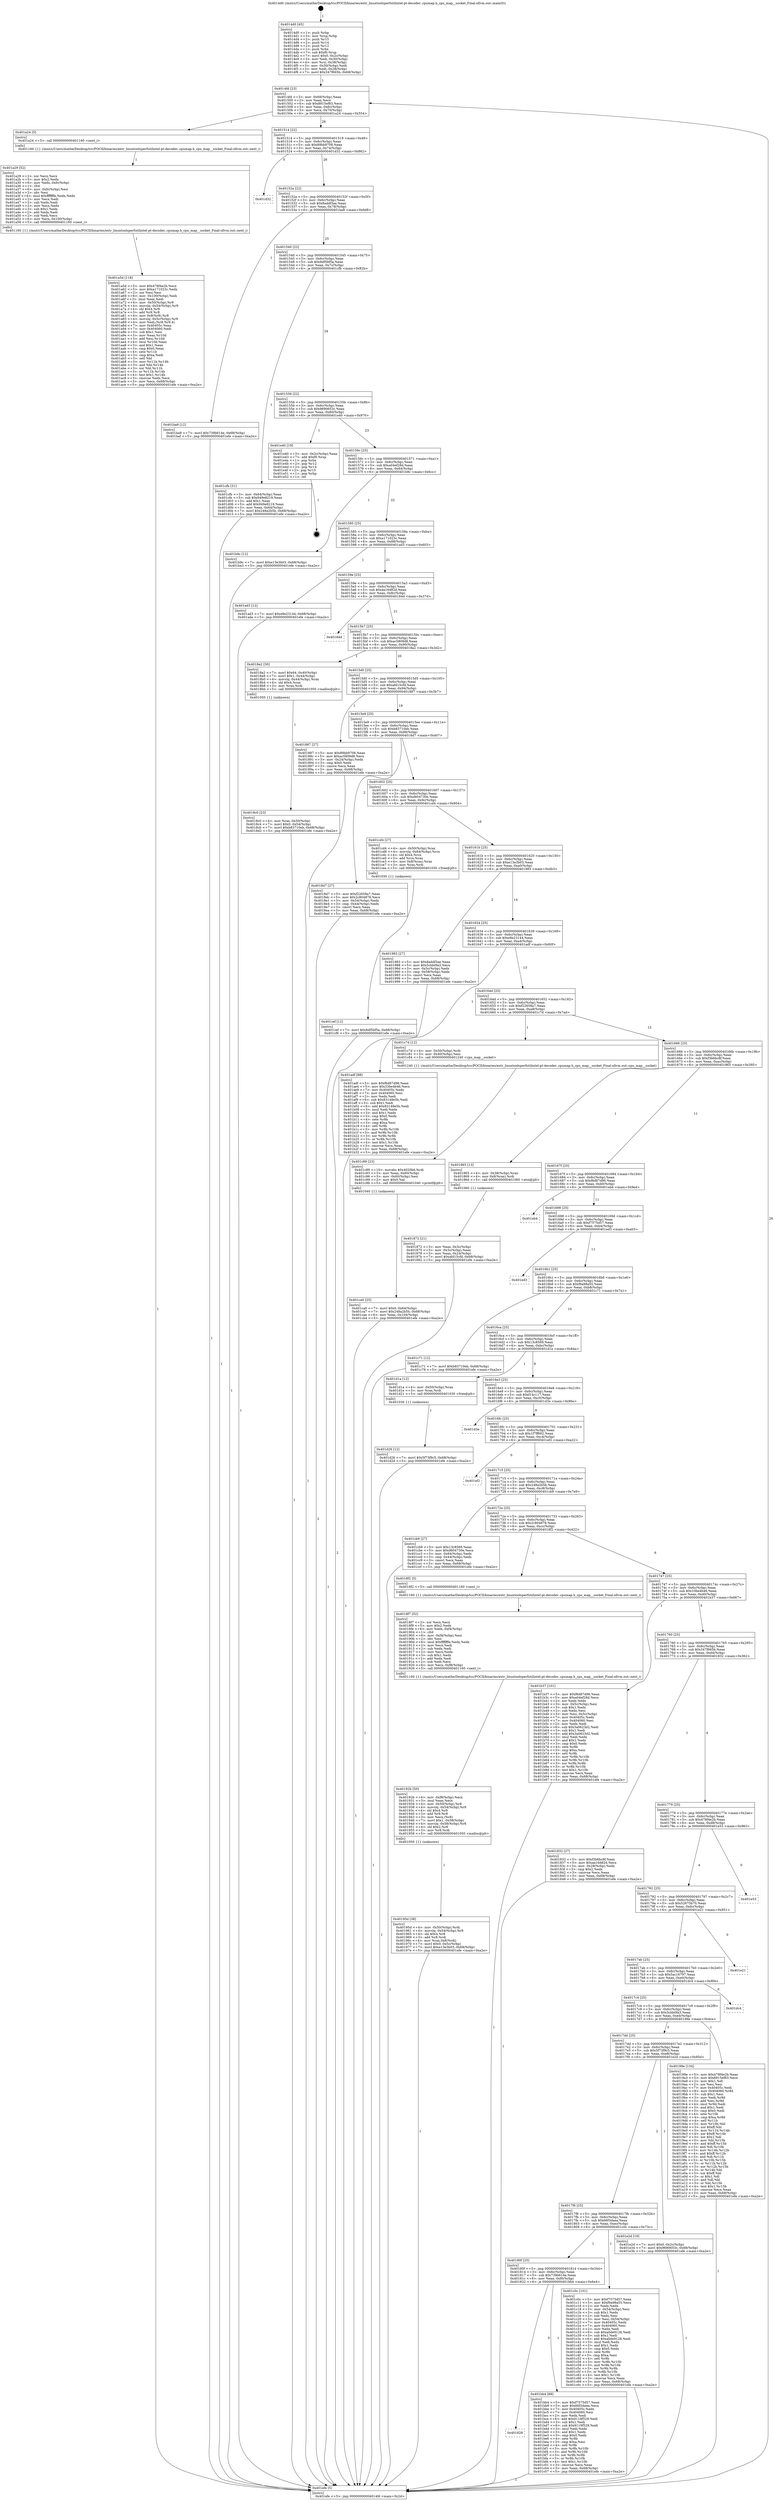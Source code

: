 digraph "0x4014d0" {
  label = "0x4014d0 (/mnt/c/Users/mathe/Desktop/tcc/POCII/binaries/extr_linuxtoolsperfutilintel-pt-decoder..cpumap.h_cpu_map__socket_Final-ollvm.out::main(0))"
  labelloc = "t"
  node[shape=record]

  Entry [label="",width=0.3,height=0.3,shape=circle,fillcolor=black,style=filled]
  "0x4014fd" [label="{
     0x4014fd [23]\l
     | [instrs]\l
     &nbsp;&nbsp;0x4014fd \<+3\>: mov -0x68(%rbp),%eax\l
     &nbsp;&nbsp;0x401500 \<+2\>: mov %eax,%ecx\l
     &nbsp;&nbsp;0x401502 \<+6\>: sub $0x8915ef83,%ecx\l
     &nbsp;&nbsp;0x401508 \<+3\>: mov %eax,-0x6c(%rbp)\l
     &nbsp;&nbsp;0x40150b \<+3\>: mov %ecx,-0x70(%rbp)\l
     &nbsp;&nbsp;0x40150e \<+6\>: je 0000000000401a24 \<main+0x554\>\l
  }"]
  "0x401a24" [label="{
     0x401a24 [5]\l
     | [instrs]\l
     &nbsp;&nbsp;0x401a24 \<+5\>: call 0000000000401160 \<next_i\>\l
     | [calls]\l
     &nbsp;&nbsp;0x401160 \{1\} (/mnt/c/Users/mathe/Desktop/tcc/POCII/binaries/extr_linuxtoolsperfutilintel-pt-decoder..cpumap.h_cpu_map__socket_Final-ollvm.out::next_i)\l
  }"]
  "0x401514" [label="{
     0x401514 [22]\l
     | [instrs]\l
     &nbsp;&nbsp;0x401514 \<+5\>: jmp 0000000000401519 \<main+0x49\>\l
     &nbsp;&nbsp;0x401519 \<+3\>: mov -0x6c(%rbp),%eax\l
     &nbsp;&nbsp;0x40151c \<+5\>: sub $0x89bb9708,%eax\l
     &nbsp;&nbsp;0x401521 \<+3\>: mov %eax,-0x74(%rbp)\l
     &nbsp;&nbsp;0x401524 \<+6\>: je 0000000000401d32 \<main+0x862\>\l
  }"]
  Exit [label="",width=0.3,height=0.3,shape=circle,fillcolor=black,style=filled,peripheries=2]
  "0x401d32" [label="{
     0x401d32\l
  }", style=dashed]
  "0x40152a" [label="{
     0x40152a [22]\l
     | [instrs]\l
     &nbsp;&nbsp;0x40152a \<+5\>: jmp 000000000040152f \<main+0x5f\>\l
     &nbsp;&nbsp;0x40152f \<+3\>: mov -0x6c(%rbp),%eax\l
     &nbsp;&nbsp;0x401532 \<+5\>: sub $0x8addf3ae,%eax\l
     &nbsp;&nbsp;0x401537 \<+3\>: mov %eax,-0x78(%rbp)\l
     &nbsp;&nbsp;0x40153a \<+6\>: je 0000000000401ba8 \<main+0x6d8\>\l
  }"]
  "0x401d26" [label="{
     0x401d26 [12]\l
     | [instrs]\l
     &nbsp;&nbsp;0x401d26 \<+7\>: movl $0x5f73f9c5,-0x68(%rbp)\l
     &nbsp;&nbsp;0x401d2d \<+5\>: jmp 0000000000401efe \<main+0xa2e\>\l
  }"]
  "0x401ba8" [label="{
     0x401ba8 [12]\l
     | [instrs]\l
     &nbsp;&nbsp;0x401ba8 \<+7\>: movl $0x739b614e,-0x68(%rbp)\l
     &nbsp;&nbsp;0x401baf \<+5\>: jmp 0000000000401efe \<main+0xa2e\>\l
  }"]
  "0x401540" [label="{
     0x401540 [22]\l
     | [instrs]\l
     &nbsp;&nbsp;0x401540 \<+5\>: jmp 0000000000401545 \<main+0x75\>\l
     &nbsp;&nbsp;0x401545 \<+3\>: mov -0x6c(%rbp),%eax\l
     &nbsp;&nbsp;0x401548 \<+5\>: sub $0x8df5bf5a,%eax\l
     &nbsp;&nbsp;0x40154d \<+3\>: mov %eax,-0x7c(%rbp)\l
     &nbsp;&nbsp;0x401550 \<+6\>: je 0000000000401cfb \<main+0x82b\>\l
  }"]
  "0x401cef" [label="{
     0x401cef [12]\l
     | [instrs]\l
     &nbsp;&nbsp;0x401cef \<+7\>: movl $0x8df5bf5a,-0x68(%rbp)\l
     &nbsp;&nbsp;0x401cf6 \<+5\>: jmp 0000000000401efe \<main+0xa2e\>\l
  }"]
  "0x401cfb" [label="{
     0x401cfb [31]\l
     | [instrs]\l
     &nbsp;&nbsp;0x401cfb \<+3\>: mov -0x64(%rbp),%eax\l
     &nbsp;&nbsp;0x401cfe \<+5\>: sub $0x949e8219,%eax\l
     &nbsp;&nbsp;0x401d03 \<+3\>: add $0x1,%eax\l
     &nbsp;&nbsp;0x401d06 \<+5\>: add $0x949e8219,%eax\l
     &nbsp;&nbsp;0x401d0b \<+3\>: mov %eax,-0x64(%rbp)\l
     &nbsp;&nbsp;0x401d0e \<+7\>: movl $0x248a2b5b,-0x68(%rbp)\l
     &nbsp;&nbsp;0x401d15 \<+5\>: jmp 0000000000401efe \<main+0xa2e\>\l
  }"]
  "0x401556" [label="{
     0x401556 [22]\l
     | [instrs]\l
     &nbsp;&nbsp;0x401556 \<+5\>: jmp 000000000040155b \<main+0x8b\>\l
     &nbsp;&nbsp;0x40155b \<+3\>: mov -0x6c(%rbp),%eax\l
     &nbsp;&nbsp;0x40155e \<+5\>: sub $0x9690653c,%eax\l
     &nbsp;&nbsp;0x401563 \<+3\>: mov %eax,-0x80(%rbp)\l
     &nbsp;&nbsp;0x401566 \<+6\>: je 0000000000401e40 \<main+0x970\>\l
  }"]
  "0x401ca0" [label="{
     0x401ca0 [25]\l
     | [instrs]\l
     &nbsp;&nbsp;0x401ca0 \<+7\>: movl $0x0,-0x64(%rbp)\l
     &nbsp;&nbsp;0x401ca7 \<+7\>: movl $0x248a2b5b,-0x68(%rbp)\l
     &nbsp;&nbsp;0x401cae \<+6\>: mov %eax,-0x104(%rbp)\l
     &nbsp;&nbsp;0x401cb4 \<+5\>: jmp 0000000000401efe \<main+0xa2e\>\l
  }"]
  "0x401e40" [label="{
     0x401e40 [19]\l
     | [instrs]\l
     &nbsp;&nbsp;0x401e40 \<+3\>: mov -0x2c(%rbp),%eax\l
     &nbsp;&nbsp;0x401e43 \<+7\>: add $0xf0,%rsp\l
     &nbsp;&nbsp;0x401e4a \<+1\>: pop %rbx\l
     &nbsp;&nbsp;0x401e4b \<+2\>: pop %r12\l
     &nbsp;&nbsp;0x401e4d \<+2\>: pop %r14\l
     &nbsp;&nbsp;0x401e4f \<+2\>: pop %r15\l
     &nbsp;&nbsp;0x401e51 \<+1\>: pop %rbp\l
     &nbsp;&nbsp;0x401e52 \<+1\>: ret\l
  }"]
  "0x40156c" [label="{
     0x40156c [25]\l
     | [instrs]\l
     &nbsp;&nbsp;0x40156c \<+5\>: jmp 0000000000401571 \<main+0xa1\>\l
     &nbsp;&nbsp;0x401571 \<+3\>: mov -0x6c(%rbp),%eax\l
     &nbsp;&nbsp;0x401574 \<+5\>: sub $0xa04ef28d,%eax\l
     &nbsp;&nbsp;0x401579 \<+6\>: mov %eax,-0x84(%rbp)\l
     &nbsp;&nbsp;0x40157f \<+6\>: je 0000000000401b9c \<main+0x6cc\>\l
  }"]
  "0x401c89" [label="{
     0x401c89 [23]\l
     | [instrs]\l
     &nbsp;&nbsp;0x401c89 \<+10\>: movabs $0x4020b6,%rdi\l
     &nbsp;&nbsp;0x401c93 \<+3\>: mov %eax,-0x60(%rbp)\l
     &nbsp;&nbsp;0x401c96 \<+3\>: mov -0x60(%rbp),%esi\l
     &nbsp;&nbsp;0x401c99 \<+2\>: mov $0x0,%al\l
     &nbsp;&nbsp;0x401c9b \<+5\>: call 0000000000401040 \<printf@plt\>\l
     | [calls]\l
     &nbsp;&nbsp;0x401040 \{1\} (unknown)\l
  }"]
  "0x401b9c" [label="{
     0x401b9c [12]\l
     | [instrs]\l
     &nbsp;&nbsp;0x401b9c \<+7\>: movl $0xe13e3b03,-0x68(%rbp)\l
     &nbsp;&nbsp;0x401ba3 \<+5\>: jmp 0000000000401efe \<main+0xa2e\>\l
  }"]
  "0x401585" [label="{
     0x401585 [25]\l
     | [instrs]\l
     &nbsp;&nbsp;0x401585 \<+5\>: jmp 000000000040158a \<main+0xba\>\l
     &nbsp;&nbsp;0x40158a \<+3\>: mov -0x6c(%rbp),%eax\l
     &nbsp;&nbsp;0x40158d \<+5\>: sub $0xa171023c,%eax\l
     &nbsp;&nbsp;0x401592 \<+6\>: mov %eax,-0x88(%rbp)\l
     &nbsp;&nbsp;0x401598 \<+6\>: je 0000000000401ad3 \<main+0x603\>\l
  }"]
  "0x401828" [label="{
     0x401828\l
  }", style=dashed]
  "0x401ad3" [label="{
     0x401ad3 [12]\l
     | [instrs]\l
     &nbsp;&nbsp;0x401ad3 \<+7\>: movl $0xe9e23144,-0x68(%rbp)\l
     &nbsp;&nbsp;0x401ada \<+5\>: jmp 0000000000401efe \<main+0xa2e\>\l
  }"]
  "0x40159e" [label="{
     0x40159e [25]\l
     | [instrs]\l
     &nbsp;&nbsp;0x40159e \<+5\>: jmp 00000000004015a3 \<main+0xd3\>\l
     &nbsp;&nbsp;0x4015a3 \<+3\>: mov -0x6c(%rbp),%eax\l
     &nbsp;&nbsp;0x4015a6 \<+5\>: sub $0xaa16d82d,%eax\l
     &nbsp;&nbsp;0x4015ab \<+6\>: mov %eax,-0x8c(%rbp)\l
     &nbsp;&nbsp;0x4015b1 \<+6\>: je 000000000040184d \<main+0x37d\>\l
  }"]
  "0x401bb4" [label="{
     0x401bb4 [88]\l
     | [instrs]\l
     &nbsp;&nbsp;0x401bb4 \<+5\>: mov $0xf7575d57,%eax\l
     &nbsp;&nbsp;0x401bb9 \<+5\>: mov $0x66f3daea,%ecx\l
     &nbsp;&nbsp;0x401bbe \<+7\>: mov 0x40405c,%edx\l
     &nbsp;&nbsp;0x401bc5 \<+7\>: mov 0x404060,%esi\l
     &nbsp;&nbsp;0x401bcc \<+2\>: mov %edx,%edi\l
     &nbsp;&nbsp;0x401bce \<+6\>: add $0x9119f529,%edi\l
     &nbsp;&nbsp;0x401bd4 \<+3\>: sub $0x1,%edi\l
     &nbsp;&nbsp;0x401bd7 \<+6\>: sub $0x9119f529,%edi\l
     &nbsp;&nbsp;0x401bdd \<+3\>: imul %edi,%edx\l
     &nbsp;&nbsp;0x401be0 \<+3\>: and $0x1,%edx\l
     &nbsp;&nbsp;0x401be3 \<+3\>: cmp $0x0,%edx\l
     &nbsp;&nbsp;0x401be6 \<+4\>: sete %r8b\l
     &nbsp;&nbsp;0x401bea \<+3\>: cmp $0xa,%esi\l
     &nbsp;&nbsp;0x401bed \<+4\>: setl %r9b\l
     &nbsp;&nbsp;0x401bf1 \<+3\>: mov %r8b,%r10b\l
     &nbsp;&nbsp;0x401bf4 \<+3\>: and %r9b,%r10b\l
     &nbsp;&nbsp;0x401bf7 \<+3\>: xor %r9b,%r8b\l
     &nbsp;&nbsp;0x401bfa \<+3\>: or %r8b,%r10b\l
     &nbsp;&nbsp;0x401bfd \<+4\>: test $0x1,%r10b\l
     &nbsp;&nbsp;0x401c01 \<+3\>: cmovne %ecx,%eax\l
     &nbsp;&nbsp;0x401c04 \<+3\>: mov %eax,-0x68(%rbp)\l
     &nbsp;&nbsp;0x401c07 \<+5\>: jmp 0000000000401efe \<main+0xa2e\>\l
  }"]
  "0x40184d" [label="{
     0x40184d\l
  }", style=dashed]
  "0x4015b7" [label="{
     0x4015b7 [25]\l
     | [instrs]\l
     &nbsp;&nbsp;0x4015b7 \<+5\>: jmp 00000000004015bc \<main+0xec\>\l
     &nbsp;&nbsp;0x4015bc \<+3\>: mov -0x6c(%rbp),%eax\l
     &nbsp;&nbsp;0x4015bf \<+5\>: sub $0xac5809d8,%eax\l
     &nbsp;&nbsp;0x4015c4 \<+6\>: mov %eax,-0x90(%rbp)\l
     &nbsp;&nbsp;0x4015ca \<+6\>: je 00000000004018a2 \<main+0x3d2\>\l
  }"]
  "0x40180f" [label="{
     0x40180f [25]\l
     | [instrs]\l
     &nbsp;&nbsp;0x40180f \<+5\>: jmp 0000000000401814 \<main+0x344\>\l
     &nbsp;&nbsp;0x401814 \<+3\>: mov -0x6c(%rbp),%eax\l
     &nbsp;&nbsp;0x401817 \<+5\>: sub $0x739b614e,%eax\l
     &nbsp;&nbsp;0x40181c \<+6\>: mov %eax,-0xf0(%rbp)\l
     &nbsp;&nbsp;0x401822 \<+6\>: je 0000000000401bb4 \<main+0x6e4\>\l
  }"]
  "0x4018a2" [label="{
     0x4018a2 [30]\l
     | [instrs]\l
     &nbsp;&nbsp;0x4018a2 \<+7\>: movl $0x64,-0x40(%rbp)\l
     &nbsp;&nbsp;0x4018a9 \<+7\>: movl $0x1,-0x44(%rbp)\l
     &nbsp;&nbsp;0x4018b0 \<+4\>: movslq -0x44(%rbp),%rax\l
     &nbsp;&nbsp;0x4018b4 \<+4\>: shl $0x4,%rax\l
     &nbsp;&nbsp;0x4018b8 \<+3\>: mov %rax,%rdi\l
     &nbsp;&nbsp;0x4018bb \<+5\>: call 0000000000401050 \<malloc@plt\>\l
     | [calls]\l
     &nbsp;&nbsp;0x401050 \{1\} (unknown)\l
  }"]
  "0x4015d0" [label="{
     0x4015d0 [25]\l
     | [instrs]\l
     &nbsp;&nbsp;0x4015d0 \<+5\>: jmp 00000000004015d5 \<main+0x105\>\l
     &nbsp;&nbsp;0x4015d5 \<+3\>: mov -0x6c(%rbp),%eax\l
     &nbsp;&nbsp;0x4015d8 \<+5\>: sub $0xafd15cfd,%eax\l
     &nbsp;&nbsp;0x4015dd \<+6\>: mov %eax,-0x94(%rbp)\l
     &nbsp;&nbsp;0x4015e3 \<+6\>: je 0000000000401887 \<main+0x3b7\>\l
  }"]
  "0x401c0c" [label="{
     0x401c0c [101]\l
     | [instrs]\l
     &nbsp;&nbsp;0x401c0c \<+5\>: mov $0xf7575d57,%eax\l
     &nbsp;&nbsp;0x401c11 \<+5\>: mov $0xf9a98a55,%ecx\l
     &nbsp;&nbsp;0x401c16 \<+2\>: xor %edx,%edx\l
     &nbsp;&nbsp;0x401c18 \<+3\>: mov -0x54(%rbp),%esi\l
     &nbsp;&nbsp;0x401c1b \<+3\>: sub $0x1,%edx\l
     &nbsp;&nbsp;0x401c1e \<+2\>: sub %edx,%esi\l
     &nbsp;&nbsp;0x401c20 \<+3\>: mov %esi,-0x54(%rbp)\l
     &nbsp;&nbsp;0x401c23 \<+7\>: mov 0x40405c,%edx\l
     &nbsp;&nbsp;0x401c2a \<+7\>: mov 0x404060,%esi\l
     &nbsp;&nbsp;0x401c31 \<+2\>: mov %edx,%edi\l
     &nbsp;&nbsp;0x401c33 \<+6\>: sub $0xa0de9128,%edi\l
     &nbsp;&nbsp;0x401c39 \<+3\>: sub $0x1,%edi\l
     &nbsp;&nbsp;0x401c3c \<+6\>: add $0xa0de9128,%edi\l
     &nbsp;&nbsp;0x401c42 \<+3\>: imul %edi,%edx\l
     &nbsp;&nbsp;0x401c45 \<+3\>: and $0x1,%edx\l
     &nbsp;&nbsp;0x401c48 \<+3\>: cmp $0x0,%edx\l
     &nbsp;&nbsp;0x401c4b \<+4\>: sete %r8b\l
     &nbsp;&nbsp;0x401c4f \<+3\>: cmp $0xa,%esi\l
     &nbsp;&nbsp;0x401c52 \<+4\>: setl %r9b\l
     &nbsp;&nbsp;0x401c56 \<+3\>: mov %r8b,%r10b\l
     &nbsp;&nbsp;0x401c59 \<+3\>: and %r9b,%r10b\l
     &nbsp;&nbsp;0x401c5c \<+3\>: xor %r9b,%r8b\l
     &nbsp;&nbsp;0x401c5f \<+3\>: or %r8b,%r10b\l
     &nbsp;&nbsp;0x401c62 \<+4\>: test $0x1,%r10b\l
     &nbsp;&nbsp;0x401c66 \<+3\>: cmovne %ecx,%eax\l
     &nbsp;&nbsp;0x401c69 \<+3\>: mov %eax,-0x68(%rbp)\l
     &nbsp;&nbsp;0x401c6c \<+5\>: jmp 0000000000401efe \<main+0xa2e\>\l
  }"]
  "0x401887" [label="{
     0x401887 [27]\l
     | [instrs]\l
     &nbsp;&nbsp;0x401887 \<+5\>: mov $0x89bb9708,%eax\l
     &nbsp;&nbsp;0x40188c \<+5\>: mov $0xac5809d8,%ecx\l
     &nbsp;&nbsp;0x401891 \<+3\>: mov -0x24(%rbp),%edx\l
     &nbsp;&nbsp;0x401894 \<+3\>: cmp $0x0,%edx\l
     &nbsp;&nbsp;0x401897 \<+3\>: cmove %ecx,%eax\l
     &nbsp;&nbsp;0x40189a \<+3\>: mov %eax,-0x68(%rbp)\l
     &nbsp;&nbsp;0x40189d \<+5\>: jmp 0000000000401efe \<main+0xa2e\>\l
  }"]
  "0x4015e9" [label="{
     0x4015e9 [25]\l
     | [instrs]\l
     &nbsp;&nbsp;0x4015e9 \<+5\>: jmp 00000000004015ee \<main+0x11e\>\l
     &nbsp;&nbsp;0x4015ee \<+3\>: mov -0x6c(%rbp),%eax\l
     &nbsp;&nbsp;0x4015f1 \<+5\>: sub $0xb83710eb,%eax\l
     &nbsp;&nbsp;0x4015f6 \<+6\>: mov %eax,-0x98(%rbp)\l
     &nbsp;&nbsp;0x4015fc \<+6\>: je 00000000004018d7 \<main+0x407\>\l
  }"]
  "0x4017f6" [label="{
     0x4017f6 [25]\l
     | [instrs]\l
     &nbsp;&nbsp;0x4017f6 \<+5\>: jmp 00000000004017fb \<main+0x32b\>\l
     &nbsp;&nbsp;0x4017fb \<+3\>: mov -0x6c(%rbp),%eax\l
     &nbsp;&nbsp;0x4017fe \<+5\>: sub $0x66f3daea,%eax\l
     &nbsp;&nbsp;0x401803 \<+6\>: mov %eax,-0xec(%rbp)\l
     &nbsp;&nbsp;0x401809 \<+6\>: je 0000000000401c0c \<main+0x73c\>\l
  }"]
  "0x4018d7" [label="{
     0x4018d7 [27]\l
     | [instrs]\l
     &nbsp;&nbsp;0x4018d7 \<+5\>: mov $0xf22658a7,%eax\l
     &nbsp;&nbsp;0x4018dc \<+5\>: mov $0x2c804878,%ecx\l
     &nbsp;&nbsp;0x4018e1 \<+3\>: mov -0x54(%rbp),%edx\l
     &nbsp;&nbsp;0x4018e4 \<+3\>: cmp -0x44(%rbp),%edx\l
     &nbsp;&nbsp;0x4018e7 \<+3\>: cmovl %ecx,%eax\l
     &nbsp;&nbsp;0x4018ea \<+3\>: mov %eax,-0x68(%rbp)\l
     &nbsp;&nbsp;0x4018ed \<+5\>: jmp 0000000000401efe \<main+0xa2e\>\l
  }"]
  "0x401602" [label="{
     0x401602 [25]\l
     | [instrs]\l
     &nbsp;&nbsp;0x401602 \<+5\>: jmp 0000000000401607 \<main+0x137\>\l
     &nbsp;&nbsp;0x401607 \<+3\>: mov -0x6c(%rbp),%eax\l
     &nbsp;&nbsp;0x40160a \<+5\>: sub $0xd604730e,%eax\l
     &nbsp;&nbsp;0x40160f \<+6\>: mov %eax,-0x9c(%rbp)\l
     &nbsp;&nbsp;0x401615 \<+6\>: je 0000000000401cd4 \<main+0x804\>\l
  }"]
  "0x401e2d" [label="{
     0x401e2d [19]\l
     | [instrs]\l
     &nbsp;&nbsp;0x401e2d \<+7\>: movl $0x0,-0x2c(%rbp)\l
     &nbsp;&nbsp;0x401e34 \<+7\>: movl $0x9690653c,-0x68(%rbp)\l
     &nbsp;&nbsp;0x401e3b \<+5\>: jmp 0000000000401efe \<main+0xa2e\>\l
  }"]
  "0x401cd4" [label="{
     0x401cd4 [27]\l
     | [instrs]\l
     &nbsp;&nbsp;0x401cd4 \<+4\>: mov -0x50(%rbp),%rax\l
     &nbsp;&nbsp;0x401cd8 \<+4\>: movslq -0x64(%rbp),%rcx\l
     &nbsp;&nbsp;0x401cdc \<+4\>: shl $0x4,%rcx\l
     &nbsp;&nbsp;0x401ce0 \<+3\>: add %rcx,%rax\l
     &nbsp;&nbsp;0x401ce3 \<+4\>: mov 0x8(%rax),%rax\l
     &nbsp;&nbsp;0x401ce7 \<+3\>: mov %rax,%rdi\l
     &nbsp;&nbsp;0x401cea \<+5\>: call 0000000000401030 \<free@plt\>\l
     | [calls]\l
     &nbsp;&nbsp;0x401030 \{1\} (unknown)\l
  }"]
  "0x40161b" [label="{
     0x40161b [25]\l
     | [instrs]\l
     &nbsp;&nbsp;0x40161b \<+5\>: jmp 0000000000401620 \<main+0x150\>\l
     &nbsp;&nbsp;0x401620 \<+3\>: mov -0x6c(%rbp),%eax\l
     &nbsp;&nbsp;0x401623 \<+5\>: sub $0xe13e3b03,%eax\l
     &nbsp;&nbsp;0x401628 \<+6\>: mov %eax,-0xa0(%rbp)\l
     &nbsp;&nbsp;0x40162e \<+6\>: je 0000000000401983 \<main+0x4b3\>\l
  }"]
  "0x401a5d" [label="{
     0x401a5d [118]\l
     | [instrs]\l
     &nbsp;&nbsp;0x401a5d \<+5\>: mov $0x478f4e2b,%ecx\l
     &nbsp;&nbsp;0x401a62 \<+5\>: mov $0xa171023c,%edx\l
     &nbsp;&nbsp;0x401a67 \<+2\>: xor %esi,%esi\l
     &nbsp;&nbsp;0x401a69 \<+6\>: mov -0x100(%rbp),%edi\l
     &nbsp;&nbsp;0x401a6f \<+3\>: imul %eax,%edi\l
     &nbsp;&nbsp;0x401a72 \<+4\>: mov -0x50(%rbp),%r8\l
     &nbsp;&nbsp;0x401a76 \<+4\>: movslq -0x54(%rbp),%r9\l
     &nbsp;&nbsp;0x401a7a \<+4\>: shl $0x4,%r9\l
     &nbsp;&nbsp;0x401a7e \<+3\>: add %r9,%r8\l
     &nbsp;&nbsp;0x401a81 \<+4\>: mov 0x8(%r8),%r8\l
     &nbsp;&nbsp;0x401a85 \<+4\>: movslq -0x5c(%rbp),%r9\l
     &nbsp;&nbsp;0x401a89 \<+4\>: mov %edi,(%r8,%r9,4)\l
     &nbsp;&nbsp;0x401a8d \<+7\>: mov 0x40405c,%eax\l
     &nbsp;&nbsp;0x401a94 \<+7\>: mov 0x404060,%edi\l
     &nbsp;&nbsp;0x401a9b \<+3\>: sub $0x1,%esi\l
     &nbsp;&nbsp;0x401a9e \<+3\>: mov %eax,%r10d\l
     &nbsp;&nbsp;0x401aa1 \<+3\>: add %esi,%r10d\l
     &nbsp;&nbsp;0x401aa4 \<+4\>: imul %r10d,%eax\l
     &nbsp;&nbsp;0x401aa8 \<+3\>: and $0x1,%eax\l
     &nbsp;&nbsp;0x401aab \<+3\>: cmp $0x0,%eax\l
     &nbsp;&nbsp;0x401aae \<+4\>: sete %r11b\l
     &nbsp;&nbsp;0x401ab2 \<+3\>: cmp $0xa,%edi\l
     &nbsp;&nbsp;0x401ab5 \<+3\>: setl %bl\l
     &nbsp;&nbsp;0x401ab8 \<+3\>: mov %r11b,%r14b\l
     &nbsp;&nbsp;0x401abb \<+3\>: and %bl,%r14b\l
     &nbsp;&nbsp;0x401abe \<+3\>: xor %bl,%r11b\l
     &nbsp;&nbsp;0x401ac1 \<+3\>: or %r11b,%r14b\l
     &nbsp;&nbsp;0x401ac4 \<+4\>: test $0x1,%r14b\l
     &nbsp;&nbsp;0x401ac8 \<+3\>: cmovne %edx,%ecx\l
     &nbsp;&nbsp;0x401acb \<+3\>: mov %ecx,-0x68(%rbp)\l
     &nbsp;&nbsp;0x401ace \<+5\>: jmp 0000000000401efe \<main+0xa2e\>\l
  }"]
  "0x401983" [label="{
     0x401983 [27]\l
     | [instrs]\l
     &nbsp;&nbsp;0x401983 \<+5\>: mov $0x8addf3ae,%eax\l
     &nbsp;&nbsp;0x401988 \<+5\>: mov $0x5cbb0fa3,%ecx\l
     &nbsp;&nbsp;0x40198d \<+3\>: mov -0x5c(%rbp),%edx\l
     &nbsp;&nbsp;0x401990 \<+3\>: cmp -0x58(%rbp),%edx\l
     &nbsp;&nbsp;0x401993 \<+3\>: cmovl %ecx,%eax\l
     &nbsp;&nbsp;0x401996 \<+3\>: mov %eax,-0x68(%rbp)\l
     &nbsp;&nbsp;0x401999 \<+5\>: jmp 0000000000401efe \<main+0xa2e\>\l
  }"]
  "0x401634" [label="{
     0x401634 [25]\l
     | [instrs]\l
     &nbsp;&nbsp;0x401634 \<+5\>: jmp 0000000000401639 \<main+0x169\>\l
     &nbsp;&nbsp;0x401639 \<+3\>: mov -0x6c(%rbp),%eax\l
     &nbsp;&nbsp;0x40163c \<+5\>: sub $0xe9e23144,%eax\l
     &nbsp;&nbsp;0x401641 \<+6\>: mov %eax,-0xa4(%rbp)\l
     &nbsp;&nbsp;0x401647 \<+6\>: je 0000000000401adf \<main+0x60f\>\l
  }"]
  "0x401a29" [label="{
     0x401a29 [52]\l
     | [instrs]\l
     &nbsp;&nbsp;0x401a29 \<+2\>: xor %ecx,%ecx\l
     &nbsp;&nbsp;0x401a2b \<+5\>: mov $0x2,%edx\l
     &nbsp;&nbsp;0x401a30 \<+6\>: mov %edx,-0xfc(%rbp)\l
     &nbsp;&nbsp;0x401a36 \<+1\>: cltd\l
     &nbsp;&nbsp;0x401a37 \<+6\>: mov -0xfc(%rbp),%esi\l
     &nbsp;&nbsp;0x401a3d \<+2\>: idiv %esi\l
     &nbsp;&nbsp;0x401a3f \<+6\>: imul $0xfffffffe,%edx,%edx\l
     &nbsp;&nbsp;0x401a45 \<+2\>: mov %ecx,%edi\l
     &nbsp;&nbsp;0x401a47 \<+2\>: sub %edx,%edi\l
     &nbsp;&nbsp;0x401a49 \<+2\>: mov %ecx,%edx\l
     &nbsp;&nbsp;0x401a4b \<+3\>: sub $0x1,%edx\l
     &nbsp;&nbsp;0x401a4e \<+2\>: add %edx,%edi\l
     &nbsp;&nbsp;0x401a50 \<+2\>: sub %edi,%ecx\l
     &nbsp;&nbsp;0x401a52 \<+6\>: mov %ecx,-0x100(%rbp)\l
     &nbsp;&nbsp;0x401a58 \<+5\>: call 0000000000401160 \<next_i\>\l
     | [calls]\l
     &nbsp;&nbsp;0x401160 \{1\} (/mnt/c/Users/mathe/Desktop/tcc/POCII/binaries/extr_linuxtoolsperfutilintel-pt-decoder..cpumap.h_cpu_map__socket_Final-ollvm.out::next_i)\l
  }"]
  "0x401adf" [label="{
     0x401adf [88]\l
     | [instrs]\l
     &nbsp;&nbsp;0x401adf \<+5\>: mov $0xf6d87d96,%eax\l
     &nbsp;&nbsp;0x401ae4 \<+5\>: mov $0x33be4b46,%ecx\l
     &nbsp;&nbsp;0x401ae9 \<+7\>: mov 0x40405c,%edx\l
     &nbsp;&nbsp;0x401af0 \<+7\>: mov 0x404060,%esi\l
     &nbsp;&nbsp;0x401af7 \<+2\>: mov %edx,%edi\l
     &nbsp;&nbsp;0x401af9 \<+6\>: sub $0x83148e5b,%edi\l
     &nbsp;&nbsp;0x401aff \<+3\>: sub $0x1,%edi\l
     &nbsp;&nbsp;0x401b02 \<+6\>: add $0x83148e5b,%edi\l
     &nbsp;&nbsp;0x401b08 \<+3\>: imul %edi,%edx\l
     &nbsp;&nbsp;0x401b0b \<+3\>: and $0x1,%edx\l
     &nbsp;&nbsp;0x401b0e \<+3\>: cmp $0x0,%edx\l
     &nbsp;&nbsp;0x401b11 \<+4\>: sete %r8b\l
     &nbsp;&nbsp;0x401b15 \<+3\>: cmp $0xa,%esi\l
     &nbsp;&nbsp;0x401b18 \<+4\>: setl %r9b\l
     &nbsp;&nbsp;0x401b1c \<+3\>: mov %r8b,%r10b\l
     &nbsp;&nbsp;0x401b1f \<+3\>: and %r9b,%r10b\l
     &nbsp;&nbsp;0x401b22 \<+3\>: xor %r9b,%r8b\l
     &nbsp;&nbsp;0x401b25 \<+3\>: or %r8b,%r10b\l
     &nbsp;&nbsp;0x401b28 \<+4\>: test $0x1,%r10b\l
     &nbsp;&nbsp;0x401b2c \<+3\>: cmovne %ecx,%eax\l
     &nbsp;&nbsp;0x401b2f \<+3\>: mov %eax,-0x68(%rbp)\l
     &nbsp;&nbsp;0x401b32 \<+5\>: jmp 0000000000401efe \<main+0xa2e\>\l
  }"]
  "0x40164d" [label="{
     0x40164d [25]\l
     | [instrs]\l
     &nbsp;&nbsp;0x40164d \<+5\>: jmp 0000000000401652 \<main+0x182\>\l
     &nbsp;&nbsp;0x401652 \<+3\>: mov -0x6c(%rbp),%eax\l
     &nbsp;&nbsp;0x401655 \<+5\>: sub $0xf22658a7,%eax\l
     &nbsp;&nbsp;0x40165a \<+6\>: mov %eax,-0xa8(%rbp)\l
     &nbsp;&nbsp;0x401660 \<+6\>: je 0000000000401c7d \<main+0x7ad\>\l
  }"]
  "0x4017dd" [label="{
     0x4017dd [25]\l
     | [instrs]\l
     &nbsp;&nbsp;0x4017dd \<+5\>: jmp 00000000004017e2 \<main+0x312\>\l
     &nbsp;&nbsp;0x4017e2 \<+3\>: mov -0x6c(%rbp),%eax\l
     &nbsp;&nbsp;0x4017e5 \<+5\>: sub $0x5f73f9c5,%eax\l
     &nbsp;&nbsp;0x4017ea \<+6\>: mov %eax,-0xe8(%rbp)\l
     &nbsp;&nbsp;0x4017f0 \<+6\>: je 0000000000401e2d \<main+0x95d\>\l
  }"]
  "0x401c7d" [label="{
     0x401c7d [12]\l
     | [instrs]\l
     &nbsp;&nbsp;0x401c7d \<+4\>: mov -0x50(%rbp),%rdi\l
     &nbsp;&nbsp;0x401c81 \<+3\>: mov -0x40(%rbp),%esi\l
     &nbsp;&nbsp;0x401c84 \<+5\>: call 0000000000401240 \<cpu_map__socket\>\l
     | [calls]\l
     &nbsp;&nbsp;0x401240 \{1\} (/mnt/c/Users/mathe/Desktop/tcc/POCII/binaries/extr_linuxtoolsperfutilintel-pt-decoder..cpumap.h_cpu_map__socket_Final-ollvm.out::cpu_map__socket)\l
  }"]
  "0x401666" [label="{
     0x401666 [25]\l
     | [instrs]\l
     &nbsp;&nbsp;0x401666 \<+5\>: jmp 000000000040166b \<main+0x19b\>\l
     &nbsp;&nbsp;0x40166b \<+3\>: mov -0x6c(%rbp),%eax\l
     &nbsp;&nbsp;0x40166e \<+5\>: sub $0xf3b6bc8f,%eax\l
     &nbsp;&nbsp;0x401673 \<+6\>: mov %eax,-0xac(%rbp)\l
     &nbsp;&nbsp;0x401679 \<+6\>: je 0000000000401865 \<main+0x395\>\l
  }"]
  "0x40199e" [label="{
     0x40199e [134]\l
     | [instrs]\l
     &nbsp;&nbsp;0x40199e \<+5\>: mov $0x478f4e2b,%eax\l
     &nbsp;&nbsp;0x4019a3 \<+5\>: mov $0x8915ef83,%ecx\l
     &nbsp;&nbsp;0x4019a8 \<+2\>: mov $0x1,%dl\l
     &nbsp;&nbsp;0x4019aa \<+2\>: xor %esi,%esi\l
     &nbsp;&nbsp;0x4019ac \<+7\>: mov 0x40405c,%edi\l
     &nbsp;&nbsp;0x4019b3 \<+8\>: mov 0x404060,%r8d\l
     &nbsp;&nbsp;0x4019bb \<+3\>: sub $0x1,%esi\l
     &nbsp;&nbsp;0x4019be \<+3\>: mov %edi,%r9d\l
     &nbsp;&nbsp;0x4019c1 \<+3\>: add %esi,%r9d\l
     &nbsp;&nbsp;0x4019c4 \<+4\>: imul %r9d,%edi\l
     &nbsp;&nbsp;0x4019c8 \<+3\>: and $0x1,%edi\l
     &nbsp;&nbsp;0x4019cb \<+3\>: cmp $0x0,%edi\l
     &nbsp;&nbsp;0x4019ce \<+4\>: sete %r10b\l
     &nbsp;&nbsp;0x4019d2 \<+4\>: cmp $0xa,%r8d\l
     &nbsp;&nbsp;0x4019d6 \<+4\>: setl %r11b\l
     &nbsp;&nbsp;0x4019da \<+3\>: mov %r10b,%bl\l
     &nbsp;&nbsp;0x4019dd \<+3\>: xor $0xff,%bl\l
     &nbsp;&nbsp;0x4019e0 \<+3\>: mov %r11b,%r14b\l
     &nbsp;&nbsp;0x4019e3 \<+4\>: xor $0xff,%r14b\l
     &nbsp;&nbsp;0x4019e7 \<+3\>: xor $0x1,%dl\l
     &nbsp;&nbsp;0x4019ea \<+3\>: mov %bl,%r15b\l
     &nbsp;&nbsp;0x4019ed \<+4\>: and $0xff,%r15b\l
     &nbsp;&nbsp;0x4019f1 \<+3\>: and %dl,%r10b\l
     &nbsp;&nbsp;0x4019f4 \<+3\>: mov %r14b,%r12b\l
     &nbsp;&nbsp;0x4019f7 \<+4\>: and $0xff,%r12b\l
     &nbsp;&nbsp;0x4019fb \<+3\>: and %dl,%r11b\l
     &nbsp;&nbsp;0x4019fe \<+3\>: or %r10b,%r15b\l
     &nbsp;&nbsp;0x401a01 \<+3\>: or %r11b,%r12b\l
     &nbsp;&nbsp;0x401a04 \<+3\>: xor %r12b,%r15b\l
     &nbsp;&nbsp;0x401a07 \<+3\>: or %r14b,%bl\l
     &nbsp;&nbsp;0x401a0a \<+3\>: xor $0xff,%bl\l
     &nbsp;&nbsp;0x401a0d \<+3\>: or $0x1,%dl\l
     &nbsp;&nbsp;0x401a10 \<+2\>: and %dl,%bl\l
     &nbsp;&nbsp;0x401a12 \<+3\>: or %bl,%r15b\l
     &nbsp;&nbsp;0x401a15 \<+4\>: test $0x1,%r15b\l
     &nbsp;&nbsp;0x401a19 \<+3\>: cmovne %ecx,%eax\l
     &nbsp;&nbsp;0x401a1c \<+3\>: mov %eax,-0x68(%rbp)\l
     &nbsp;&nbsp;0x401a1f \<+5\>: jmp 0000000000401efe \<main+0xa2e\>\l
  }"]
  "0x401865" [label="{
     0x401865 [13]\l
     | [instrs]\l
     &nbsp;&nbsp;0x401865 \<+4\>: mov -0x38(%rbp),%rax\l
     &nbsp;&nbsp;0x401869 \<+4\>: mov 0x8(%rax),%rdi\l
     &nbsp;&nbsp;0x40186d \<+5\>: call 0000000000401060 \<atoi@plt\>\l
     | [calls]\l
     &nbsp;&nbsp;0x401060 \{1\} (unknown)\l
  }"]
  "0x40167f" [label="{
     0x40167f [25]\l
     | [instrs]\l
     &nbsp;&nbsp;0x40167f \<+5\>: jmp 0000000000401684 \<main+0x1b4\>\l
     &nbsp;&nbsp;0x401684 \<+3\>: mov -0x6c(%rbp),%eax\l
     &nbsp;&nbsp;0x401687 \<+5\>: sub $0xf6d87d96,%eax\l
     &nbsp;&nbsp;0x40168c \<+6\>: mov %eax,-0xb0(%rbp)\l
     &nbsp;&nbsp;0x401692 \<+6\>: je 0000000000401eb4 \<main+0x9e4\>\l
  }"]
  "0x4017c4" [label="{
     0x4017c4 [25]\l
     | [instrs]\l
     &nbsp;&nbsp;0x4017c4 \<+5\>: jmp 00000000004017c9 \<main+0x2f9\>\l
     &nbsp;&nbsp;0x4017c9 \<+3\>: mov -0x6c(%rbp),%eax\l
     &nbsp;&nbsp;0x4017cc \<+5\>: sub $0x5cbb0fa3,%eax\l
     &nbsp;&nbsp;0x4017d1 \<+6\>: mov %eax,-0xe4(%rbp)\l
     &nbsp;&nbsp;0x4017d7 \<+6\>: je 000000000040199e \<main+0x4ce\>\l
  }"]
  "0x401eb4" [label="{
     0x401eb4\l
  }", style=dashed]
  "0x401698" [label="{
     0x401698 [25]\l
     | [instrs]\l
     &nbsp;&nbsp;0x401698 \<+5\>: jmp 000000000040169d \<main+0x1cd\>\l
     &nbsp;&nbsp;0x40169d \<+3\>: mov -0x6c(%rbp),%eax\l
     &nbsp;&nbsp;0x4016a0 \<+5\>: sub $0xf7575d57,%eax\l
     &nbsp;&nbsp;0x4016a5 \<+6\>: mov %eax,-0xb4(%rbp)\l
     &nbsp;&nbsp;0x4016ab \<+6\>: je 0000000000401ed3 \<main+0xa03\>\l
  }"]
  "0x401dc4" [label="{
     0x401dc4\l
  }", style=dashed]
  "0x401ed3" [label="{
     0x401ed3\l
  }", style=dashed]
  "0x4016b1" [label="{
     0x4016b1 [25]\l
     | [instrs]\l
     &nbsp;&nbsp;0x4016b1 \<+5\>: jmp 00000000004016b6 \<main+0x1e6\>\l
     &nbsp;&nbsp;0x4016b6 \<+3\>: mov -0x6c(%rbp),%eax\l
     &nbsp;&nbsp;0x4016b9 \<+5\>: sub $0xf9a98a55,%eax\l
     &nbsp;&nbsp;0x4016be \<+6\>: mov %eax,-0xb8(%rbp)\l
     &nbsp;&nbsp;0x4016c4 \<+6\>: je 0000000000401c71 \<main+0x7a1\>\l
  }"]
  "0x4017ab" [label="{
     0x4017ab [25]\l
     | [instrs]\l
     &nbsp;&nbsp;0x4017ab \<+5\>: jmp 00000000004017b0 \<main+0x2e0\>\l
     &nbsp;&nbsp;0x4017b0 \<+3\>: mov -0x6c(%rbp),%eax\l
     &nbsp;&nbsp;0x4017b3 \<+5\>: sub $0x5ac16797,%eax\l
     &nbsp;&nbsp;0x4017b8 \<+6\>: mov %eax,-0xe0(%rbp)\l
     &nbsp;&nbsp;0x4017be \<+6\>: je 0000000000401dc4 \<main+0x8f4\>\l
  }"]
  "0x401c71" [label="{
     0x401c71 [12]\l
     | [instrs]\l
     &nbsp;&nbsp;0x401c71 \<+7\>: movl $0xb83710eb,-0x68(%rbp)\l
     &nbsp;&nbsp;0x401c78 \<+5\>: jmp 0000000000401efe \<main+0xa2e\>\l
  }"]
  "0x4016ca" [label="{
     0x4016ca [25]\l
     | [instrs]\l
     &nbsp;&nbsp;0x4016ca \<+5\>: jmp 00000000004016cf \<main+0x1ff\>\l
     &nbsp;&nbsp;0x4016cf \<+3\>: mov -0x6c(%rbp),%eax\l
     &nbsp;&nbsp;0x4016d2 \<+5\>: sub $0x13c8569,%eax\l
     &nbsp;&nbsp;0x4016d7 \<+6\>: mov %eax,-0xbc(%rbp)\l
     &nbsp;&nbsp;0x4016dd \<+6\>: je 0000000000401d1a \<main+0x84a\>\l
  }"]
  "0x401e21" [label="{
     0x401e21\l
  }", style=dashed]
  "0x401d1a" [label="{
     0x401d1a [12]\l
     | [instrs]\l
     &nbsp;&nbsp;0x401d1a \<+4\>: mov -0x50(%rbp),%rax\l
     &nbsp;&nbsp;0x401d1e \<+3\>: mov %rax,%rdi\l
     &nbsp;&nbsp;0x401d21 \<+5\>: call 0000000000401030 \<free@plt\>\l
     | [calls]\l
     &nbsp;&nbsp;0x401030 \{1\} (unknown)\l
  }"]
  "0x4016e3" [label="{
     0x4016e3 [25]\l
     | [instrs]\l
     &nbsp;&nbsp;0x4016e3 \<+5\>: jmp 00000000004016e8 \<main+0x218\>\l
     &nbsp;&nbsp;0x4016e8 \<+3\>: mov -0x6c(%rbp),%eax\l
     &nbsp;&nbsp;0x4016eb \<+5\>: sub $0xf14c117,%eax\l
     &nbsp;&nbsp;0x4016f0 \<+6\>: mov %eax,-0xc0(%rbp)\l
     &nbsp;&nbsp;0x4016f6 \<+6\>: je 0000000000401d3e \<main+0x86e\>\l
  }"]
  "0x401792" [label="{
     0x401792 [25]\l
     | [instrs]\l
     &nbsp;&nbsp;0x401792 \<+5\>: jmp 0000000000401797 \<main+0x2c7\>\l
     &nbsp;&nbsp;0x401797 \<+3\>: mov -0x6c(%rbp),%eax\l
     &nbsp;&nbsp;0x40179a \<+5\>: sub $0x52675b70,%eax\l
     &nbsp;&nbsp;0x40179f \<+6\>: mov %eax,-0xdc(%rbp)\l
     &nbsp;&nbsp;0x4017a5 \<+6\>: je 0000000000401e21 \<main+0x951\>\l
  }"]
  "0x401d3e" [label="{
     0x401d3e\l
  }", style=dashed]
  "0x4016fc" [label="{
     0x4016fc [25]\l
     | [instrs]\l
     &nbsp;&nbsp;0x4016fc \<+5\>: jmp 0000000000401701 \<main+0x231\>\l
     &nbsp;&nbsp;0x401701 \<+3\>: mov -0x6c(%rbp),%eax\l
     &nbsp;&nbsp;0x401704 \<+5\>: sub $0x1f7ff662,%eax\l
     &nbsp;&nbsp;0x401709 \<+6\>: mov %eax,-0xc4(%rbp)\l
     &nbsp;&nbsp;0x40170f \<+6\>: je 0000000000401ef2 \<main+0xa22\>\l
  }"]
  "0x401e53" [label="{
     0x401e53\l
  }", style=dashed]
  "0x401ef2" [label="{
     0x401ef2\l
  }", style=dashed]
  "0x401715" [label="{
     0x401715 [25]\l
     | [instrs]\l
     &nbsp;&nbsp;0x401715 \<+5\>: jmp 000000000040171a \<main+0x24a\>\l
     &nbsp;&nbsp;0x40171a \<+3\>: mov -0x6c(%rbp),%eax\l
     &nbsp;&nbsp;0x40171d \<+5\>: sub $0x248a2b5b,%eax\l
     &nbsp;&nbsp;0x401722 \<+6\>: mov %eax,-0xc8(%rbp)\l
     &nbsp;&nbsp;0x401728 \<+6\>: je 0000000000401cb9 \<main+0x7e9\>\l
  }"]
  "0x40195d" [label="{
     0x40195d [38]\l
     | [instrs]\l
     &nbsp;&nbsp;0x40195d \<+4\>: mov -0x50(%rbp),%rdi\l
     &nbsp;&nbsp;0x401961 \<+4\>: movslq -0x54(%rbp),%r8\l
     &nbsp;&nbsp;0x401965 \<+4\>: shl $0x4,%r8\l
     &nbsp;&nbsp;0x401969 \<+3\>: add %r8,%rdi\l
     &nbsp;&nbsp;0x40196c \<+4\>: mov %rax,0x8(%rdi)\l
     &nbsp;&nbsp;0x401970 \<+7\>: movl $0x0,-0x5c(%rbp)\l
     &nbsp;&nbsp;0x401977 \<+7\>: movl $0xe13e3b03,-0x68(%rbp)\l
     &nbsp;&nbsp;0x40197e \<+5\>: jmp 0000000000401efe \<main+0xa2e\>\l
  }"]
  "0x401cb9" [label="{
     0x401cb9 [27]\l
     | [instrs]\l
     &nbsp;&nbsp;0x401cb9 \<+5\>: mov $0x13c8569,%eax\l
     &nbsp;&nbsp;0x401cbe \<+5\>: mov $0xd604730e,%ecx\l
     &nbsp;&nbsp;0x401cc3 \<+3\>: mov -0x64(%rbp),%edx\l
     &nbsp;&nbsp;0x401cc6 \<+3\>: cmp -0x44(%rbp),%edx\l
     &nbsp;&nbsp;0x401cc9 \<+3\>: cmovl %ecx,%eax\l
     &nbsp;&nbsp;0x401ccc \<+3\>: mov %eax,-0x68(%rbp)\l
     &nbsp;&nbsp;0x401ccf \<+5\>: jmp 0000000000401efe \<main+0xa2e\>\l
  }"]
  "0x40172e" [label="{
     0x40172e [25]\l
     | [instrs]\l
     &nbsp;&nbsp;0x40172e \<+5\>: jmp 0000000000401733 \<main+0x263\>\l
     &nbsp;&nbsp;0x401733 \<+3\>: mov -0x6c(%rbp),%eax\l
     &nbsp;&nbsp;0x401736 \<+5\>: sub $0x2c804878,%eax\l
     &nbsp;&nbsp;0x40173b \<+6\>: mov %eax,-0xcc(%rbp)\l
     &nbsp;&nbsp;0x401741 \<+6\>: je 00000000004018f2 \<main+0x422\>\l
  }"]
  "0x40192b" [label="{
     0x40192b [50]\l
     | [instrs]\l
     &nbsp;&nbsp;0x40192b \<+6\>: mov -0xf8(%rbp),%ecx\l
     &nbsp;&nbsp;0x401931 \<+3\>: imul %eax,%ecx\l
     &nbsp;&nbsp;0x401934 \<+4\>: mov -0x50(%rbp),%r8\l
     &nbsp;&nbsp;0x401938 \<+4\>: movslq -0x54(%rbp),%r9\l
     &nbsp;&nbsp;0x40193c \<+4\>: shl $0x4,%r9\l
     &nbsp;&nbsp;0x401940 \<+3\>: add %r9,%r8\l
     &nbsp;&nbsp;0x401943 \<+3\>: mov %ecx,(%r8)\l
     &nbsp;&nbsp;0x401946 \<+7\>: movl $0x1,-0x58(%rbp)\l
     &nbsp;&nbsp;0x40194d \<+4\>: movslq -0x58(%rbp),%r8\l
     &nbsp;&nbsp;0x401951 \<+4\>: shl $0x2,%r8\l
     &nbsp;&nbsp;0x401955 \<+3\>: mov %r8,%rdi\l
     &nbsp;&nbsp;0x401958 \<+5\>: call 0000000000401050 \<malloc@plt\>\l
     | [calls]\l
     &nbsp;&nbsp;0x401050 \{1\} (unknown)\l
  }"]
  "0x4018f2" [label="{
     0x4018f2 [5]\l
     | [instrs]\l
     &nbsp;&nbsp;0x4018f2 \<+5\>: call 0000000000401160 \<next_i\>\l
     | [calls]\l
     &nbsp;&nbsp;0x401160 \{1\} (/mnt/c/Users/mathe/Desktop/tcc/POCII/binaries/extr_linuxtoolsperfutilintel-pt-decoder..cpumap.h_cpu_map__socket_Final-ollvm.out::next_i)\l
  }"]
  "0x401747" [label="{
     0x401747 [25]\l
     | [instrs]\l
     &nbsp;&nbsp;0x401747 \<+5\>: jmp 000000000040174c \<main+0x27c\>\l
     &nbsp;&nbsp;0x40174c \<+3\>: mov -0x6c(%rbp),%eax\l
     &nbsp;&nbsp;0x40174f \<+5\>: sub $0x33be4b46,%eax\l
     &nbsp;&nbsp;0x401754 \<+6\>: mov %eax,-0xd0(%rbp)\l
     &nbsp;&nbsp;0x40175a \<+6\>: je 0000000000401b37 \<main+0x667\>\l
  }"]
  "0x4018f7" [label="{
     0x4018f7 [52]\l
     | [instrs]\l
     &nbsp;&nbsp;0x4018f7 \<+2\>: xor %ecx,%ecx\l
     &nbsp;&nbsp;0x4018f9 \<+5\>: mov $0x2,%edx\l
     &nbsp;&nbsp;0x4018fe \<+6\>: mov %edx,-0xf4(%rbp)\l
     &nbsp;&nbsp;0x401904 \<+1\>: cltd\l
     &nbsp;&nbsp;0x401905 \<+6\>: mov -0xf4(%rbp),%esi\l
     &nbsp;&nbsp;0x40190b \<+2\>: idiv %esi\l
     &nbsp;&nbsp;0x40190d \<+6\>: imul $0xfffffffe,%edx,%edx\l
     &nbsp;&nbsp;0x401913 \<+2\>: mov %ecx,%edi\l
     &nbsp;&nbsp;0x401915 \<+2\>: sub %edx,%edi\l
     &nbsp;&nbsp;0x401917 \<+2\>: mov %ecx,%edx\l
     &nbsp;&nbsp;0x401919 \<+3\>: sub $0x1,%edx\l
     &nbsp;&nbsp;0x40191c \<+2\>: add %edx,%edi\l
     &nbsp;&nbsp;0x40191e \<+2\>: sub %edi,%ecx\l
     &nbsp;&nbsp;0x401920 \<+6\>: mov %ecx,-0xf8(%rbp)\l
     &nbsp;&nbsp;0x401926 \<+5\>: call 0000000000401160 \<next_i\>\l
     | [calls]\l
     &nbsp;&nbsp;0x401160 \{1\} (/mnt/c/Users/mathe/Desktop/tcc/POCII/binaries/extr_linuxtoolsperfutilintel-pt-decoder..cpumap.h_cpu_map__socket_Final-ollvm.out::next_i)\l
  }"]
  "0x401b37" [label="{
     0x401b37 [101]\l
     | [instrs]\l
     &nbsp;&nbsp;0x401b37 \<+5\>: mov $0xf6d87d96,%eax\l
     &nbsp;&nbsp;0x401b3c \<+5\>: mov $0xa04ef28d,%ecx\l
     &nbsp;&nbsp;0x401b41 \<+2\>: xor %edx,%edx\l
     &nbsp;&nbsp;0x401b43 \<+3\>: mov -0x5c(%rbp),%esi\l
     &nbsp;&nbsp;0x401b46 \<+3\>: sub $0x1,%edx\l
     &nbsp;&nbsp;0x401b49 \<+2\>: sub %edx,%esi\l
     &nbsp;&nbsp;0x401b4b \<+3\>: mov %esi,-0x5c(%rbp)\l
     &nbsp;&nbsp;0x401b4e \<+7\>: mov 0x40405c,%edx\l
     &nbsp;&nbsp;0x401b55 \<+7\>: mov 0x404060,%esi\l
     &nbsp;&nbsp;0x401b5c \<+2\>: mov %edx,%edi\l
     &nbsp;&nbsp;0x401b5e \<+6\>: sub $0x3a0623d2,%edi\l
     &nbsp;&nbsp;0x401b64 \<+3\>: sub $0x1,%edi\l
     &nbsp;&nbsp;0x401b67 \<+6\>: add $0x3a0623d2,%edi\l
     &nbsp;&nbsp;0x401b6d \<+3\>: imul %edi,%edx\l
     &nbsp;&nbsp;0x401b70 \<+3\>: and $0x1,%edx\l
     &nbsp;&nbsp;0x401b73 \<+3\>: cmp $0x0,%edx\l
     &nbsp;&nbsp;0x401b76 \<+4\>: sete %r8b\l
     &nbsp;&nbsp;0x401b7a \<+3\>: cmp $0xa,%esi\l
     &nbsp;&nbsp;0x401b7d \<+4\>: setl %r9b\l
     &nbsp;&nbsp;0x401b81 \<+3\>: mov %r8b,%r10b\l
     &nbsp;&nbsp;0x401b84 \<+3\>: and %r9b,%r10b\l
     &nbsp;&nbsp;0x401b87 \<+3\>: xor %r9b,%r8b\l
     &nbsp;&nbsp;0x401b8a \<+3\>: or %r8b,%r10b\l
     &nbsp;&nbsp;0x401b8d \<+4\>: test $0x1,%r10b\l
     &nbsp;&nbsp;0x401b91 \<+3\>: cmovne %ecx,%eax\l
     &nbsp;&nbsp;0x401b94 \<+3\>: mov %eax,-0x68(%rbp)\l
     &nbsp;&nbsp;0x401b97 \<+5\>: jmp 0000000000401efe \<main+0xa2e\>\l
  }"]
  "0x401760" [label="{
     0x401760 [25]\l
     | [instrs]\l
     &nbsp;&nbsp;0x401760 \<+5\>: jmp 0000000000401765 \<main+0x295\>\l
     &nbsp;&nbsp;0x401765 \<+3\>: mov -0x6c(%rbp),%eax\l
     &nbsp;&nbsp;0x401768 \<+5\>: sub $0x347f665b,%eax\l
     &nbsp;&nbsp;0x40176d \<+6\>: mov %eax,-0xd4(%rbp)\l
     &nbsp;&nbsp;0x401773 \<+6\>: je 0000000000401832 \<main+0x362\>\l
  }"]
  "0x4018c0" [label="{
     0x4018c0 [23]\l
     | [instrs]\l
     &nbsp;&nbsp;0x4018c0 \<+4\>: mov %rax,-0x50(%rbp)\l
     &nbsp;&nbsp;0x4018c4 \<+7\>: movl $0x0,-0x54(%rbp)\l
     &nbsp;&nbsp;0x4018cb \<+7\>: movl $0xb83710eb,-0x68(%rbp)\l
     &nbsp;&nbsp;0x4018d2 \<+5\>: jmp 0000000000401efe \<main+0xa2e\>\l
  }"]
  "0x401832" [label="{
     0x401832 [27]\l
     | [instrs]\l
     &nbsp;&nbsp;0x401832 \<+5\>: mov $0xf3b6bc8f,%eax\l
     &nbsp;&nbsp;0x401837 \<+5\>: mov $0xaa16d82d,%ecx\l
     &nbsp;&nbsp;0x40183c \<+3\>: mov -0x28(%rbp),%edx\l
     &nbsp;&nbsp;0x40183f \<+3\>: cmp $0x2,%edx\l
     &nbsp;&nbsp;0x401842 \<+3\>: cmovne %ecx,%eax\l
     &nbsp;&nbsp;0x401845 \<+3\>: mov %eax,-0x68(%rbp)\l
     &nbsp;&nbsp;0x401848 \<+5\>: jmp 0000000000401efe \<main+0xa2e\>\l
  }"]
  "0x401779" [label="{
     0x401779 [25]\l
     | [instrs]\l
     &nbsp;&nbsp;0x401779 \<+5\>: jmp 000000000040177e \<main+0x2ae\>\l
     &nbsp;&nbsp;0x40177e \<+3\>: mov -0x6c(%rbp),%eax\l
     &nbsp;&nbsp;0x401781 \<+5\>: sub $0x478f4e2b,%eax\l
     &nbsp;&nbsp;0x401786 \<+6\>: mov %eax,-0xd8(%rbp)\l
     &nbsp;&nbsp;0x40178c \<+6\>: je 0000000000401e53 \<main+0x983\>\l
  }"]
  "0x401efe" [label="{
     0x401efe [5]\l
     | [instrs]\l
     &nbsp;&nbsp;0x401efe \<+5\>: jmp 00000000004014fd \<main+0x2d\>\l
  }"]
  "0x4014d0" [label="{
     0x4014d0 [45]\l
     | [instrs]\l
     &nbsp;&nbsp;0x4014d0 \<+1\>: push %rbp\l
     &nbsp;&nbsp;0x4014d1 \<+3\>: mov %rsp,%rbp\l
     &nbsp;&nbsp;0x4014d4 \<+2\>: push %r15\l
     &nbsp;&nbsp;0x4014d6 \<+2\>: push %r14\l
     &nbsp;&nbsp;0x4014d8 \<+2\>: push %r12\l
     &nbsp;&nbsp;0x4014da \<+1\>: push %rbx\l
     &nbsp;&nbsp;0x4014db \<+7\>: sub $0xf0,%rsp\l
     &nbsp;&nbsp;0x4014e2 \<+7\>: movl $0x0,-0x2c(%rbp)\l
     &nbsp;&nbsp;0x4014e9 \<+3\>: mov %edi,-0x30(%rbp)\l
     &nbsp;&nbsp;0x4014ec \<+4\>: mov %rsi,-0x38(%rbp)\l
     &nbsp;&nbsp;0x4014f0 \<+3\>: mov -0x30(%rbp),%edi\l
     &nbsp;&nbsp;0x4014f3 \<+3\>: mov %edi,-0x28(%rbp)\l
     &nbsp;&nbsp;0x4014f6 \<+7\>: movl $0x347f665b,-0x68(%rbp)\l
  }"]
  "0x401872" [label="{
     0x401872 [21]\l
     | [instrs]\l
     &nbsp;&nbsp;0x401872 \<+3\>: mov %eax,-0x3c(%rbp)\l
     &nbsp;&nbsp;0x401875 \<+3\>: mov -0x3c(%rbp),%eax\l
     &nbsp;&nbsp;0x401878 \<+3\>: mov %eax,-0x24(%rbp)\l
     &nbsp;&nbsp;0x40187b \<+7\>: movl $0xafd15cfd,-0x68(%rbp)\l
     &nbsp;&nbsp;0x401882 \<+5\>: jmp 0000000000401efe \<main+0xa2e\>\l
  }"]
  Entry -> "0x4014d0" [label=" 1"]
  "0x4014fd" -> "0x401a24" [label=" 1"]
  "0x4014fd" -> "0x401514" [label=" 26"]
  "0x401e40" -> Exit [label=" 1"]
  "0x401514" -> "0x401d32" [label=" 0"]
  "0x401514" -> "0x40152a" [label=" 26"]
  "0x401e2d" -> "0x401efe" [label=" 1"]
  "0x40152a" -> "0x401ba8" [label=" 1"]
  "0x40152a" -> "0x401540" [label=" 25"]
  "0x401d26" -> "0x401efe" [label=" 1"]
  "0x401540" -> "0x401cfb" [label=" 1"]
  "0x401540" -> "0x401556" [label=" 24"]
  "0x401d1a" -> "0x401d26" [label=" 1"]
  "0x401556" -> "0x401e40" [label=" 1"]
  "0x401556" -> "0x40156c" [label=" 23"]
  "0x401cfb" -> "0x401efe" [label=" 1"]
  "0x40156c" -> "0x401b9c" [label=" 1"]
  "0x40156c" -> "0x401585" [label=" 22"]
  "0x401cef" -> "0x401efe" [label=" 1"]
  "0x401585" -> "0x401ad3" [label=" 1"]
  "0x401585" -> "0x40159e" [label=" 21"]
  "0x401cd4" -> "0x401cef" [label=" 1"]
  "0x40159e" -> "0x40184d" [label=" 0"]
  "0x40159e" -> "0x4015b7" [label=" 21"]
  "0x401cb9" -> "0x401efe" [label=" 2"]
  "0x4015b7" -> "0x4018a2" [label=" 1"]
  "0x4015b7" -> "0x4015d0" [label=" 20"]
  "0x401c89" -> "0x401ca0" [label=" 1"]
  "0x4015d0" -> "0x401887" [label=" 1"]
  "0x4015d0" -> "0x4015e9" [label=" 19"]
  "0x401c7d" -> "0x401c89" [label=" 1"]
  "0x4015e9" -> "0x4018d7" [label=" 2"]
  "0x4015e9" -> "0x401602" [label=" 17"]
  "0x401c0c" -> "0x401efe" [label=" 1"]
  "0x401602" -> "0x401cd4" [label=" 1"]
  "0x401602" -> "0x40161b" [label=" 16"]
  "0x401bb4" -> "0x401efe" [label=" 1"]
  "0x40161b" -> "0x401983" [label=" 2"]
  "0x40161b" -> "0x401634" [label=" 14"]
  "0x40180f" -> "0x401bb4" [label=" 1"]
  "0x401634" -> "0x401adf" [label=" 1"]
  "0x401634" -> "0x40164d" [label=" 13"]
  "0x401ca0" -> "0x401efe" [label=" 1"]
  "0x40164d" -> "0x401c7d" [label=" 1"]
  "0x40164d" -> "0x401666" [label=" 12"]
  "0x4017f6" -> "0x40180f" [label=" 1"]
  "0x401666" -> "0x401865" [label=" 1"]
  "0x401666" -> "0x40167f" [label=" 11"]
  "0x4017f6" -> "0x401c0c" [label=" 1"]
  "0x40167f" -> "0x401eb4" [label=" 0"]
  "0x40167f" -> "0x401698" [label=" 11"]
  "0x4017dd" -> "0x4017f6" [label=" 2"]
  "0x401698" -> "0x401ed3" [label=" 0"]
  "0x401698" -> "0x4016b1" [label=" 11"]
  "0x4017dd" -> "0x401e2d" [label=" 1"]
  "0x4016b1" -> "0x401c71" [label=" 1"]
  "0x4016b1" -> "0x4016ca" [label=" 10"]
  "0x401ba8" -> "0x401efe" [label=" 1"]
  "0x4016ca" -> "0x401d1a" [label=" 1"]
  "0x4016ca" -> "0x4016e3" [label=" 9"]
  "0x401b9c" -> "0x401efe" [label=" 1"]
  "0x4016e3" -> "0x401d3e" [label=" 0"]
  "0x4016e3" -> "0x4016fc" [label=" 9"]
  "0x401adf" -> "0x401efe" [label=" 1"]
  "0x4016fc" -> "0x401ef2" [label=" 0"]
  "0x4016fc" -> "0x401715" [label=" 9"]
  "0x401ad3" -> "0x401efe" [label=" 1"]
  "0x401715" -> "0x401cb9" [label=" 2"]
  "0x401715" -> "0x40172e" [label=" 7"]
  "0x401a29" -> "0x401a5d" [label=" 1"]
  "0x40172e" -> "0x4018f2" [label=" 1"]
  "0x40172e" -> "0x401747" [label=" 6"]
  "0x401a24" -> "0x401a29" [label=" 1"]
  "0x401747" -> "0x401b37" [label=" 1"]
  "0x401747" -> "0x401760" [label=" 5"]
  "0x40199e" -> "0x401efe" [label=" 1"]
  "0x401760" -> "0x401832" [label=" 1"]
  "0x401760" -> "0x401779" [label=" 4"]
  "0x401832" -> "0x401efe" [label=" 1"]
  "0x4014d0" -> "0x4014fd" [label=" 1"]
  "0x401efe" -> "0x4014fd" [label=" 26"]
  "0x401865" -> "0x401872" [label=" 1"]
  "0x401872" -> "0x401efe" [label=" 1"]
  "0x401887" -> "0x401efe" [label=" 1"]
  "0x4018a2" -> "0x4018c0" [label=" 1"]
  "0x4018c0" -> "0x401efe" [label=" 1"]
  "0x4018d7" -> "0x401efe" [label=" 2"]
  "0x4018f2" -> "0x4018f7" [label=" 1"]
  "0x4018f7" -> "0x40192b" [label=" 1"]
  "0x40192b" -> "0x40195d" [label=" 1"]
  "0x40195d" -> "0x401efe" [label=" 1"]
  "0x401983" -> "0x401efe" [label=" 2"]
  "0x401a5d" -> "0x401efe" [label=" 1"]
  "0x401779" -> "0x401e53" [label=" 0"]
  "0x401779" -> "0x401792" [label=" 4"]
  "0x401b37" -> "0x401efe" [label=" 1"]
  "0x401792" -> "0x401e21" [label=" 0"]
  "0x401792" -> "0x4017ab" [label=" 4"]
  "0x40180f" -> "0x401828" [label=" 0"]
  "0x4017ab" -> "0x401dc4" [label=" 0"]
  "0x4017ab" -> "0x4017c4" [label=" 4"]
  "0x401c71" -> "0x401efe" [label=" 1"]
  "0x4017c4" -> "0x40199e" [label=" 1"]
  "0x4017c4" -> "0x4017dd" [label=" 3"]
}

